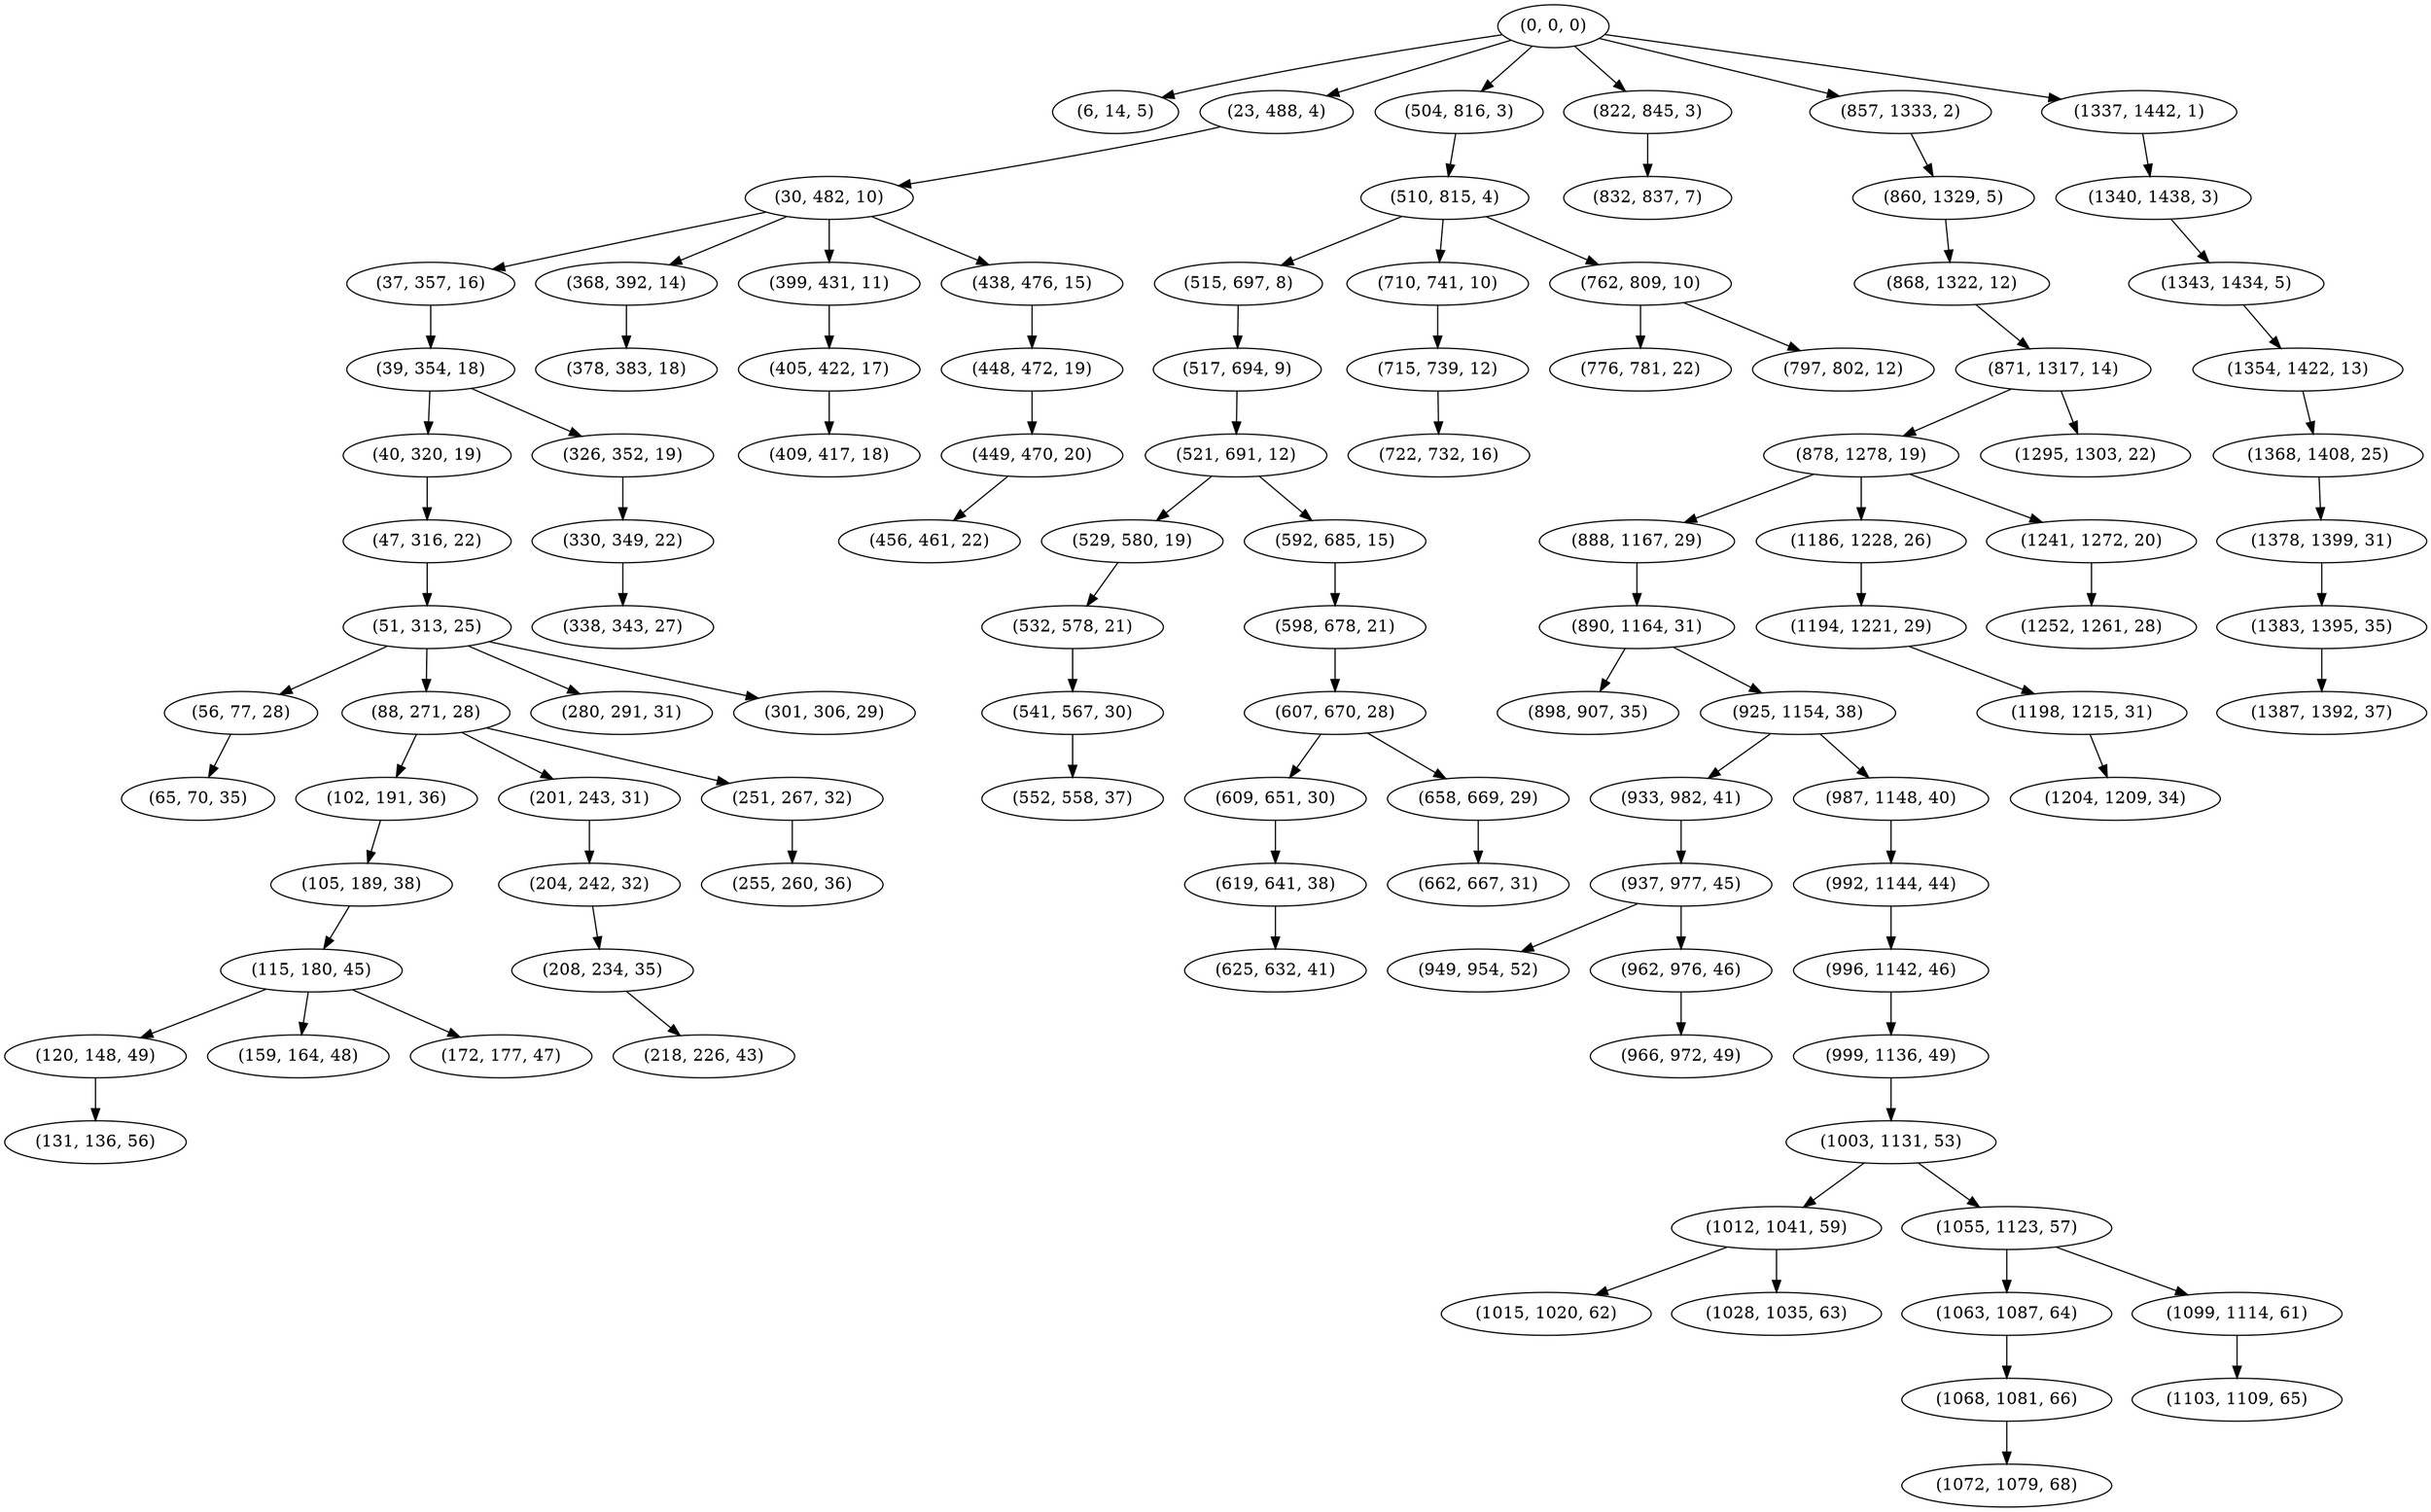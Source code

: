 digraph tree {
    "(0, 0, 0)";
    "(6, 14, 5)";
    "(23, 488, 4)";
    "(30, 482, 10)";
    "(37, 357, 16)";
    "(39, 354, 18)";
    "(40, 320, 19)";
    "(47, 316, 22)";
    "(51, 313, 25)";
    "(56, 77, 28)";
    "(65, 70, 35)";
    "(88, 271, 28)";
    "(102, 191, 36)";
    "(105, 189, 38)";
    "(115, 180, 45)";
    "(120, 148, 49)";
    "(131, 136, 56)";
    "(159, 164, 48)";
    "(172, 177, 47)";
    "(201, 243, 31)";
    "(204, 242, 32)";
    "(208, 234, 35)";
    "(218, 226, 43)";
    "(251, 267, 32)";
    "(255, 260, 36)";
    "(280, 291, 31)";
    "(301, 306, 29)";
    "(326, 352, 19)";
    "(330, 349, 22)";
    "(338, 343, 27)";
    "(368, 392, 14)";
    "(378, 383, 18)";
    "(399, 431, 11)";
    "(405, 422, 17)";
    "(409, 417, 18)";
    "(438, 476, 15)";
    "(448, 472, 19)";
    "(449, 470, 20)";
    "(456, 461, 22)";
    "(504, 816, 3)";
    "(510, 815, 4)";
    "(515, 697, 8)";
    "(517, 694, 9)";
    "(521, 691, 12)";
    "(529, 580, 19)";
    "(532, 578, 21)";
    "(541, 567, 30)";
    "(552, 558, 37)";
    "(592, 685, 15)";
    "(598, 678, 21)";
    "(607, 670, 28)";
    "(609, 651, 30)";
    "(619, 641, 38)";
    "(625, 632, 41)";
    "(658, 669, 29)";
    "(662, 667, 31)";
    "(710, 741, 10)";
    "(715, 739, 12)";
    "(722, 732, 16)";
    "(762, 809, 10)";
    "(776, 781, 22)";
    "(797, 802, 12)";
    "(822, 845, 3)";
    "(832, 837, 7)";
    "(857, 1333, 2)";
    "(860, 1329, 5)";
    "(868, 1322, 12)";
    "(871, 1317, 14)";
    "(878, 1278, 19)";
    "(888, 1167, 29)";
    "(890, 1164, 31)";
    "(898, 907, 35)";
    "(925, 1154, 38)";
    "(933, 982, 41)";
    "(937, 977, 45)";
    "(949, 954, 52)";
    "(962, 976, 46)";
    "(966, 972, 49)";
    "(987, 1148, 40)";
    "(992, 1144, 44)";
    "(996, 1142, 46)";
    "(999, 1136, 49)";
    "(1003, 1131, 53)";
    "(1012, 1041, 59)";
    "(1015, 1020, 62)";
    "(1028, 1035, 63)";
    "(1055, 1123, 57)";
    "(1063, 1087, 64)";
    "(1068, 1081, 66)";
    "(1072, 1079, 68)";
    "(1099, 1114, 61)";
    "(1103, 1109, 65)";
    "(1186, 1228, 26)";
    "(1194, 1221, 29)";
    "(1198, 1215, 31)";
    "(1204, 1209, 34)";
    "(1241, 1272, 20)";
    "(1252, 1261, 28)";
    "(1295, 1303, 22)";
    "(1337, 1442, 1)";
    "(1340, 1438, 3)";
    "(1343, 1434, 5)";
    "(1354, 1422, 13)";
    "(1368, 1408, 25)";
    "(1378, 1399, 31)";
    "(1383, 1395, 35)";
    "(1387, 1392, 37)";
    "(0, 0, 0)" -> "(6, 14, 5)";
    "(0, 0, 0)" -> "(23, 488, 4)";
    "(0, 0, 0)" -> "(504, 816, 3)";
    "(0, 0, 0)" -> "(822, 845, 3)";
    "(0, 0, 0)" -> "(857, 1333, 2)";
    "(0, 0, 0)" -> "(1337, 1442, 1)";
    "(23, 488, 4)" -> "(30, 482, 10)";
    "(30, 482, 10)" -> "(37, 357, 16)";
    "(30, 482, 10)" -> "(368, 392, 14)";
    "(30, 482, 10)" -> "(399, 431, 11)";
    "(30, 482, 10)" -> "(438, 476, 15)";
    "(37, 357, 16)" -> "(39, 354, 18)";
    "(39, 354, 18)" -> "(40, 320, 19)";
    "(39, 354, 18)" -> "(326, 352, 19)";
    "(40, 320, 19)" -> "(47, 316, 22)";
    "(47, 316, 22)" -> "(51, 313, 25)";
    "(51, 313, 25)" -> "(56, 77, 28)";
    "(51, 313, 25)" -> "(88, 271, 28)";
    "(51, 313, 25)" -> "(280, 291, 31)";
    "(51, 313, 25)" -> "(301, 306, 29)";
    "(56, 77, 28)" -> "(65, 70, 35)";
    "(88, 271, 28)" -> "(102, 191, 36)";
    "(88, 271, 28)" -> "(201, 243, 31)";
    "(88, 271, 28)" -> "(251, 267, 32)";
    "(102, 191, 36)" -> "(105, 189, 38)";
    "(105, 189, 38)" -> "(115, 180, 45)";
    "(115, 180, 45)" -> "(120, 148, 49)";
    "(115, 180, 45)" -> "(159, 164, 48)";
    "(115, 180, 45)" -> "(172, 177, 47)";
    "(120, 148, 49)" -> "(131, 136, 56)";
    "(201, 243, 31)" -> "(204, 242, 32)";
    "(204, 242, 32)" -> "(208, 234, 35)";
    "(208, 234, 35)" -> "(218, 226, 43)";
    "(251, 267, 32)" -> "(255, 260, 36)";
    "(326, 352, 19)" -> "(330, 349, 22)";
    "(330, 349, 22)" -> "(338, 343, 27)";
    "(368, 392, 14)" -> "(378, 383, 18)";
    "(399, 431, 11)" -> "(405, 422, 17)";
    "(405, 422, 17)" -> "(409, 417, 18)";
    "(438, 476, 15)" -> "(448, 472, 19)";
    "(448, 472, 19)" -> "(449, 470, 20)";
    "(449, 470, 20)" -> "(456, 461, 22)";
    "(504, 816, 3)" -> "(510, 815, 4)";
    "(510, 815, 4)" -> "(515, 697, 8)";
    "(510, 815, 4)" -> "(710, 741, 10)";
    "(510, 815, 4)" -> "(762, 809, 10)";
    "(515, 697, 8)" -> "(517, 694, 9)";
    "(517, 694, 9)" -> "(521, 691, 12)";
    "(521, 691, 12)" -> "(529, 580, 19)";
    "(521, 691, 12)" -> "(592, 685, 15)";
    "(529, 580, 19)" -> "(532, 578, 21)";
    "(532, 578, 21)" -> "(541, 567, 30)";
    "(541, 567, 30)" -> "(552, 558, 37)";
    "(592, 685, 15)" -> "(598, 678, 21)";
    "(598, 678, 21)" -> "(607, 670, 28)";
    "(607, 670, 28)" -> "(609, 651, 30)";
    "(607, 670, 28)" -> "(658, 669, 29)";
    "(609, 651, 30)" -> "(619, 641, 38)";
    "(619, 641, 38)" -> "(625, 632, 41)";
    "(658, 669, 29)" -> "(662, 667, 31)";
    "(710, 741, 10)" -> "(715, 739, 12)";
    "(715, 739, 12)" -> "(722, 732, 16)";
    "(762, 809, 10)" -> "(776, 781, 22)";
    "(762, 809, 10)" -> "(797, 802, 12)";
    "(822, 845, 3)" -> "(832, 837, 7)";
    "(857, 1333, 2)" -> "(860, 1329, 5)";
    "(860, 1329, 5)" -> "(868, 1322, 12)";
    "(868, 1322, 12)" -> "(871, 1317, 14)";
    "(871, 1317, 14)" -> "(878, 1278, 19)";
    "(871, 1317, 14)" -> "(1295, 1303, 22)";
    "(878, 1278, 19)" -> "(888, 1167, 29)";
    "(878, 1278, 19)" -> "(1186, 1228, 26)";
    "(878, 1278, 19)" -> "(1241, 1272, 20)";
    "(888, 1167, 29)" -> "(890, 1164, 31)";
    "(890, 1164, 31)" -> "(898, 907, 35)";
    "(890, 1164, 31)" -> "(925, 1154, 38)";
    "(925, 1154, 38)" -> "(933, 982, 41)";
    "(925, 1154, 38)" -> "(987, 1148, 40)";
    "(933, 982, 41)" -> "(937, 977, 45)";
    "(937, 977, 45)" -> "(949, 954, 52)";
    "(937, 977, 45)" -> "(962, 976, 46)";
    "(962, 976, 46)" -> "(966, 972, 49)";
    "(987, 1148, 40)" -> "(992, 1144, 44)";
    "(992, 1144, 44)" -> "(996, 1142, 46)";
    "(996, 1142, 46)" -> "(999, 1136, 49)";
    "(999, 1136, 49)" -> "(1003, 1131, 53)";
    "(1003, 1131, 53)" -> "(1012, 1041, 59)";
    "(1003, 1131, 53)" -> "(1055, 1123, 57)";
    "(1012, 1041, 59)" -> "(1015, 1020, 62)";
    "(1012, 1041, 59)" -> "(1028, 1035, 63)";
    "(1055, 1123, 57)" -> "(1063, 1087, 64)";
    "(1055, 1123, 57)" -> "(1099, 1114, 61)";
    "(1063, 1087, 64)" -> "(1068, 1081, 66)";
    "(1068, 1081, 66)" -> "(1072, 1079, 68)";
    "(1099, 1114, 61)" -> "(1103, 1109, 65)";
    "(1186, 1228, 26)" -> "(1194, 1221, 29)";
    "(1194, 1221, 29)" -> "(1198, 1215, 31)";
    "(1198, 1215, 31)" -> "(1204, 1209, 34)";
    "(1241, 1272, 20)" -> "(1252, 1261, 28)";
    "(1337, 1442, 1)" -> "(1340, 1438, 3)";
    "(1340, 1438, 3)" -> "(1343, 1434, 5)";
    "(1343, 1434, 5)" -> "(1354, 1422, 13)";
    "(1354, 1422, 13)" -> "(1368, 1408, 25)";
    "(1368, 1408, 25)" -> "(1378, 1399, 31)";
    "(1378, 1399, 31)" -> "(1383, 1395, 35)";
    "(1383, 1395, 35)" -> "(1387, 1392, 37)";
}
